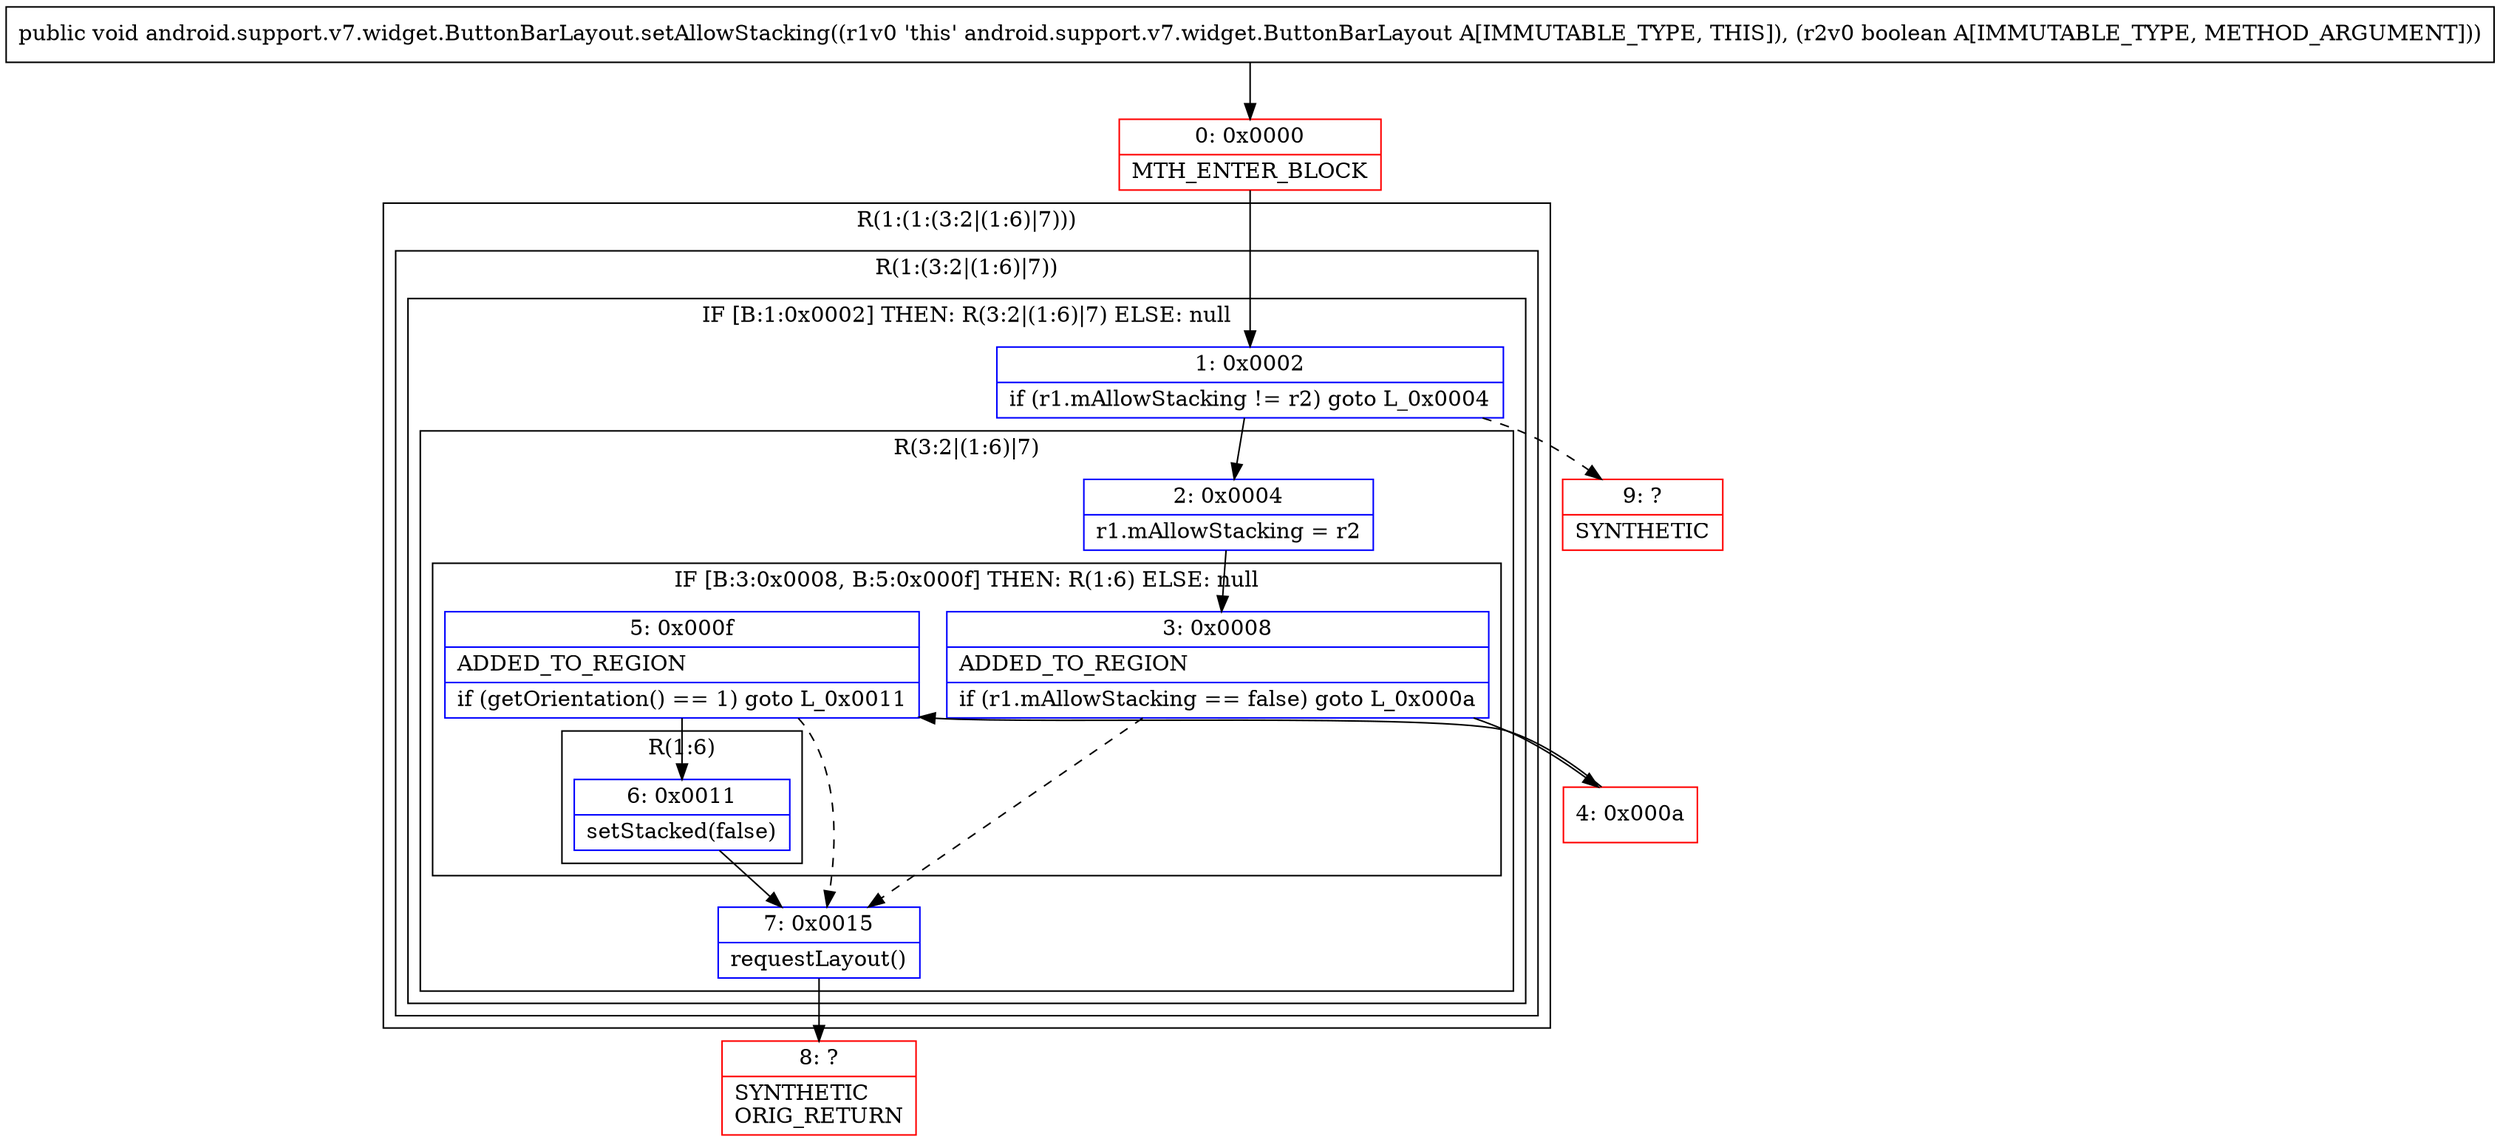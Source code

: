 digraph "CFG forandroid.support.v7.widget.ButtonBarLayout.setAllowStacking(Z)V" {
subgraph cluster_Region_885921744 {
label = "R(1:(1:(3:2|(1:6)|7)))";
node [shape=record,color=blue];
subgraph cluster_Region_779030223 {
label = "R(1:(3:2|(1:6)|7))";
node [shape=record,color=blue];
subgraph cluster_IfRegion_1778750121 {
label = "IF [B:1:0x0002] THEN: R(3:2|(1:6)|7) ELSE: null";
node [shape=record,color=blue];
Node_1 [shape=record,label="{1\:\ 0x0002|if (r1.mAllowStacking != r2) goto L_0x0004\l}"];
subgraph cluster_Region_443877555 {
label = "R(3:2|(1:6)|7)";
node [shape=record,color=blue];
Node_2 [shape=record,label="{2\:\ 0x0004|r1.mAllowStacking = r2\l}"];
subgraph cluster_IfRegion_1589771450 {
label = "IF [B:3:0x0008, B:5:0x000f] THEN: R(1:6) ELSE: null";
node [shape=record,color=blue];
Node_3 [shape=record,label="{3\:\ 0x0008|ADDED_TO_REGION\l|if (r1.mAllowStacking == false) goto L_0x000a\l}"];
Node_5 [shape=record,label="{5\:\ 0x000f|ADDED_TO_REGION\l|if (getOrientation() == 1) goto L_0x0011\l}"];
subgraph cluster_Region_135174363 {
label = "R(1:6)";
node [shape=record,color=blue];
Node_6 [shape=record,label="{6\:\ 0x0011|setStacked(false)\l}"];
}
}
Node_7 [shape=record,label="{7\:\ 0x0015|requestLayout()\l}"];
}
}
}
}
Node_0 [shape=record,color=red,label="{0\:\ 0x0000|MTH_ENTER_BLOCK\l}"];
Node_4 [shape=record,color=red,label="{4\:\ 0x000a}"];
Node_8 [shape=record,color=red,label="{8\:\ ?|SYNTHETIC\lORIG_RETURN\l}"];
Node_9 [shape=record,color=red,label="{9\:\ ?|SYNTHETIC\l}"];
MethodNode[shape=record,label="{public void android.support.v7.widget.ButtonBarLayout.setAllowStacking((r1v0 'this' android.support.v7.widget.ButtonBarLayout A[IMMUTABLE_TYPE, THIS]), (r2v0 boolean A[IMMUTABLE_TYPE, METHOD_ARGUMENT])) }"];
MethodNode -> Node_0;
Node_1 -> Node_2;
Node_1 -> Node_9[style=dashed];
Node_2 -> Node_3;
Node_3 -> Node_4;
Node_3 -> Node_7[style=dashed];
Node_5 -> Node_6;
Node_5 -> Node_7[style=dashed];
Node_6 -> Node_7;
Node_7 -> Node_8;
Node_0 -> Node_1;
Node_4 -> Node_5;
}


